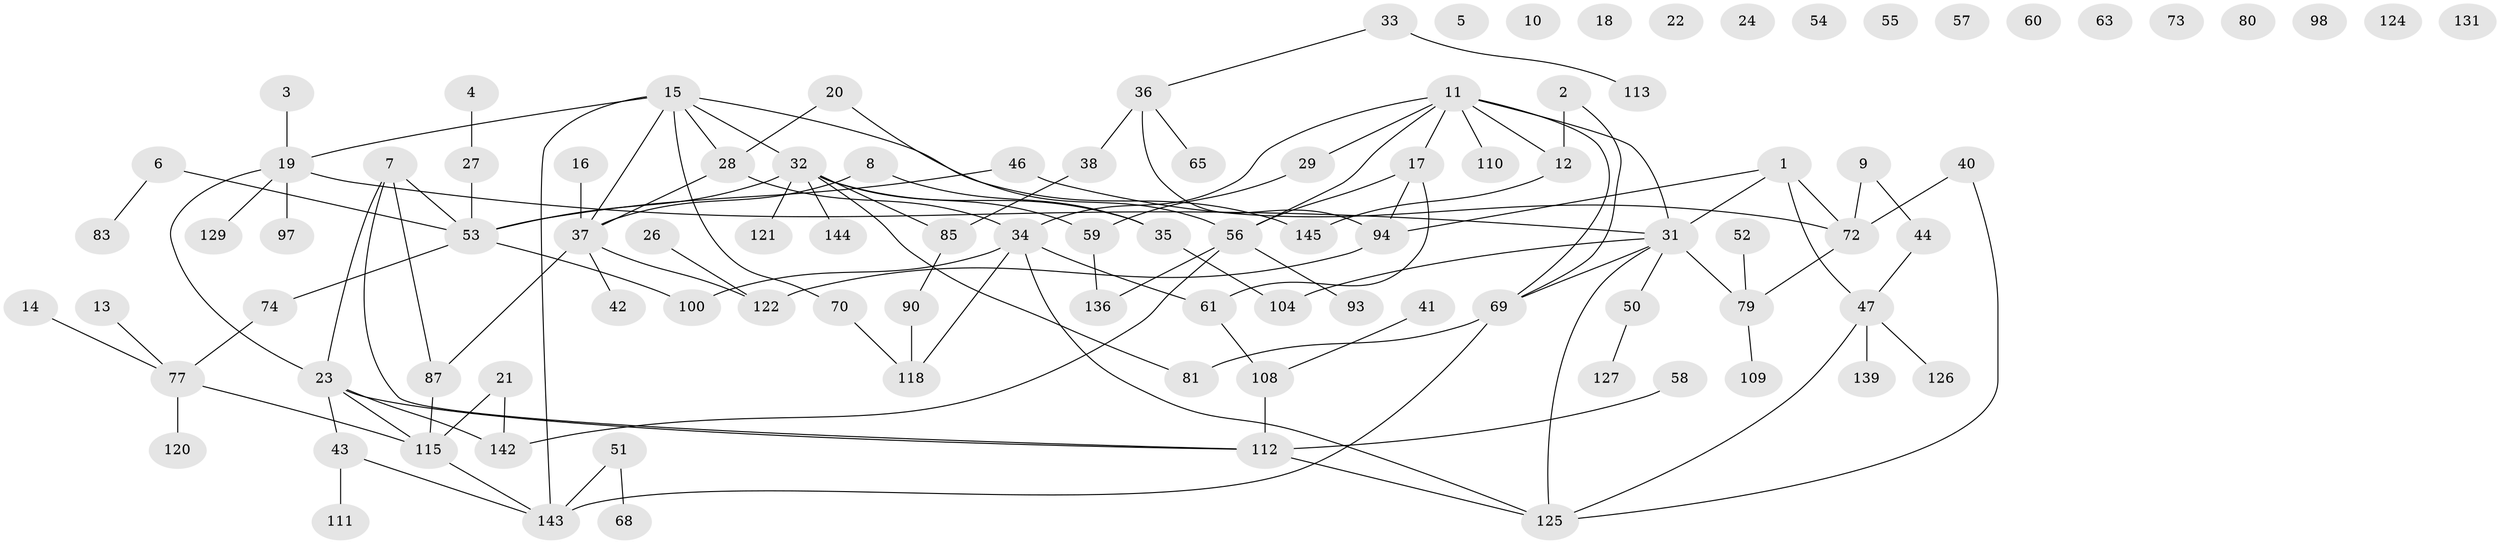 // original degree distribution, {4: 0.09655172413793103, 2: 0.2896551724137931, 1: 0.2413793103448276, 3: 0.15862068965517243, 0: 0.09655172413793103, 5: 0.05517241379310345, 8: 0.013793103448275862, 6: 0.034482758620689655, 7: 0.013793103448275862}
// Generated by graph-tools (version 1.1) at 2025/41/03/06/25 10:41:22]
// undirected, 100 vertices, 121 edges
graph export_dot {
graph [start="1"]
  node [color=gray90,style=filled];
  1 [super="+116"];
  2;
  3;
  4 [super="+62"];
  5 [super="+107"];
  6 [super="+89"];
  7;
  8 [super="+30"];
  9 [super="+123"];
  10;
  11 [super="+66"];
  12 [super="+95"];
  13 [super="+25"];
  14;
  15 [super="+71"];
  16;
  17 [super="+82"];
  18;
  19 [super="+117"];
  20 [super="+48"];
  21;
  22;
  23 [super="+49"];
  24;
  26;
  27 [super="+96"];
  28 [super="+137"];
  29;
  31 [super="+39"];
  32 [super="+76"];
  33;
  34 [super="+84"];
  35 [super="+45"];
  36 [super="+103"];
  37 [super="+92"];
  38 [super="+138"];
  40 [super="+99"];
  41;
  42;
  43 [super="+86"];
  44;
  46;
  47 [super="+134"];
  50 [super="+67"];
  51 [super="+75"];
  52 [super="+64"];
  53 [super="+114"];
  54;
  55;
  56 [super="+106"];
  57;
  58;
  59 [super="+105"];
  60;
  61;
  63;
  65;
  68;
  69 [super="+101"];
  70;
  72 [super="+132"];
  73;
  74 [super="+78"];
  77 [super="+135"];
  79 [super="+88"];
  80;
  81;
  83;
  85;
  87 [super="+128"];
  90 [super="+91"];
  93;
  94 [super="+102"];
  97;
  98;
  100;
  104;
  108 [super="+119"];
  109;
  110;
  111;
  112 [super="+133"];
  113;
  115 [super="+130"];
  118 [super="+140"];
  120 [super="+141"];
  121;
  122;
  124;
  125;
  126;
  127;
  129;
  131;
  136;
  139;
  142;
  143;
  144;
  145;
  1 -- 31;
  1 -- 47;
  1 -- 72;
  1 -- 94;
  2 -- 12;
  2 -- 69;
  3 -- 19;
  4 -- 27;
  6 -- 83;
  6 -- 53;
  7 -- 23;
  7 -- 87;
  7 -- 112;
  7 -- 53;
  8 -- 37;
  8 -- 35;
  9 -- 44;
  9 -- 72;
  11 -- 29;
  11 -- 34;
  11 -- 110;
  11 -- 17;
  11 -- 69;
  11 -- 12;
  11 -- 56;
  11 -- 31;
  12 -- 145;
  13 -- 77;
  14 -- 77;
  15 -- 19;
  15 -- 37;
  15 -- 32;
  15 -- 143;
  15 -- 145;
  15 -- 70;
  15 -- 28;
  16 -- 37;
  17 -- 56;
  17 -- 61;
  17 -- 94;
  19 -- 97;
  19 -- 129;
  19 -- 31;
  19 -- 23;
  20 -- 56;
  20 -- 28;
  21 -- 115;
  21 -- 142;
  23 -- 112;
  23 -- 115 [weight=2];
  23 -- 142;
  23 -- 43;
  26 -- 122;
  27 -- 53;
  28 -- 34;
  28 -- 37;
  29 -- 59;
  31 -- 125;
  31 -- 50;
  31 -- 69;
  31 -- 104;
  31 -- 79;
  32 -- 35 [weight=2];
  32 -- 59;
  32 -- 81;
  32 -- 121;
  32 -- 144;
  32 -- 53;
  32 -- 85;
  33 -- 113;
  33 -- 36;
  34 -- 61;
  34 -- 100;
  34 -- 125;
  34 -- 118;
  35 -- 104;
  36 -- 65;
  36 -- 94 [weight=2];
  36 -- 38;
  37 -- 122;
  37 -- 42;
  37 -- 87;
  38 -- 85;
  40 -- 72;
  40 -- 125;
  41 -- 108;
  43 -- 143;
  43 -- 111;
  44 -- 47;
  46 -- 53;
  46 -- 72;
  47 -- 139;
  47 -- 125;
  47 -- 126;
  50 -- 127;
  51 -- 68;
  51 -- 143;
  52 -- 79 [weight=2];
  53 -- 100;
  53 -- 74;
  56 -- 93;
  56 -- 142;
  56 -- 136;
  58 -- 112;
  59 -- 136;
  61 -- 108;
  69 -- 143;
  69 -- 81;
  70 -- 118;
  72 -- 79 [weight=2];
  74 -- 77;
  77 -- 115;
  77 -- 120;
  79 -- 109;
  85 -- 90;
  87 -- 115 [weight=2];
  90 -- 118;
  94 -- 122;
  108 -- 112;
  112 -- 125;
  115 -- 143;
}
